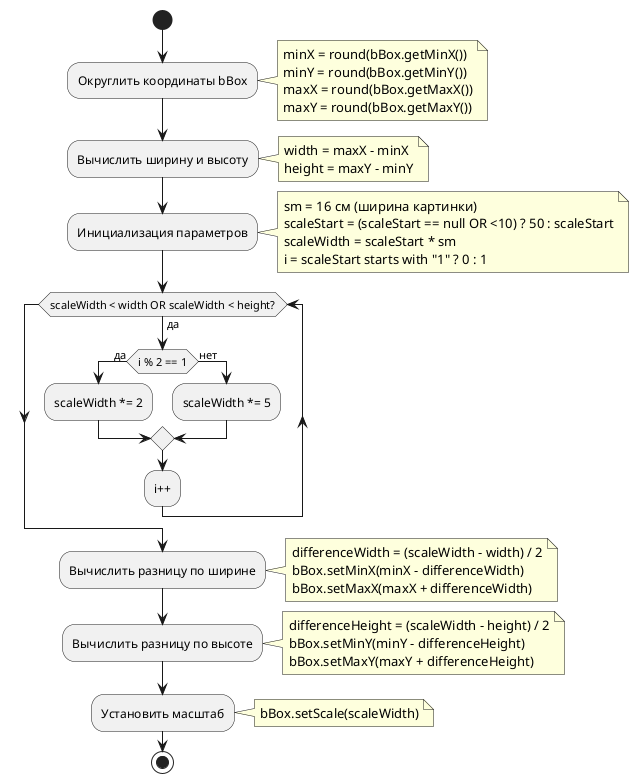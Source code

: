 @startuml
start

:Округлить координаты bBox;
note right
  minX = round(bBox.getMinX())
  minY = round(bBox.getMinY())
  maxX = round(bBox.getMaxX())
  maxY = round(bBox.getMaxY())
end note

:Вычислить ширину и высоту;
note right
  width = maxX - minX
  height = maxY - minY
end note

:Инициализация параметров;
note right
  sm = 16 см (ширина картинки)
  scaleStart = (scaleStart == null OR <10) ? 50 : scaleStart
  scaleWidth = scaleStart * sm
  i = scaleStart starts with "1" ? 0 : 1
end note

while (scaleWidth < width OR scaleWidth < height?) is (да)
  if (i % 2 == 1) then (да)
    :scaleWidth *= 2;
  else (нет)
    :scaleWidth *= 5;
  endif
  :i++;
endwhile

:Вычислить разницу по ширине;
note right
  differenceWidth = (scaleWidth - width) / 2
  bBox.setMinX(minX - differenceWidth)
  bBox.setMaxX(maxX + differenceWidth)
end note

:Вычислить разницу по высоте;
note right
  differenceHeight = (scaleWidth - height) / 2
  bBox.setMinY(minY - differenceHeight)
  bBox.setMaxY(maxY + differenceHeight)
end note

:Установить масштаб;
note right
  bBox.setScale(scaleWidth)
end note

stop
@enduml